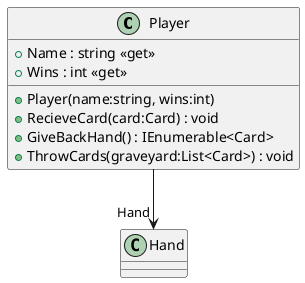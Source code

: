 @startuml
class Player {
    + Name : string <<get>>
    + Wins : int <<get>>
    + Player(name:string, wins:int)
    + RecieveCard(card:Card) : void
    + GiveBackHand() : IEnumerable<Card>
    + ThrowCards(graveyard:List<Card>) : void
}
Player --> "Hand" Hand
@enduml

